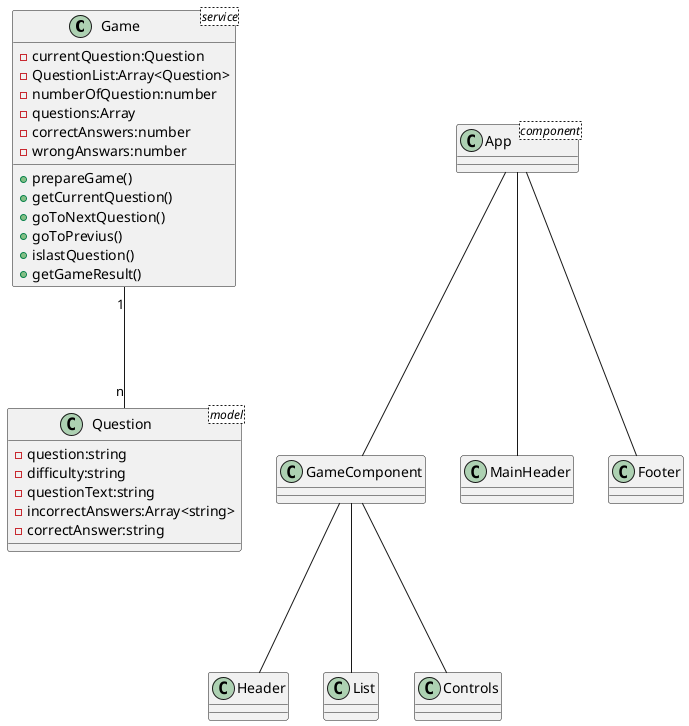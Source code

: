 @startuml

  Game "1"---"n" Question
  App --- GameComponent
  App --- MainHeader
  App --- Footer

  GameComponent --- Header
  GameComponent --- List
  GameComponent --- Controls

  class App <component> {
        
  }

  class Game <service> {
      - currentQuestion:Question
      - QuestionList:Array<Question>
      - numberOfQuestion:number
      - questions:Array
      - correctAnswers:number
      - wrongAnswars:number
      ' imposta la partita imposta la pria domanda
      + prepareGame()
      + getCurrentQuestion()
      + goToNextQuestion()
      + goToPrevius()
      + islastQuestion()
      + getGameResult()
  }

  ' class GameResult {
  '       points
  '       win
  ' }

  class Question <model> {
      - question:string
      - difficulty:string
      - questionText:string
      - incorrectAnswers:Array<string>
      - correctAnswer:string
  }

@enduml